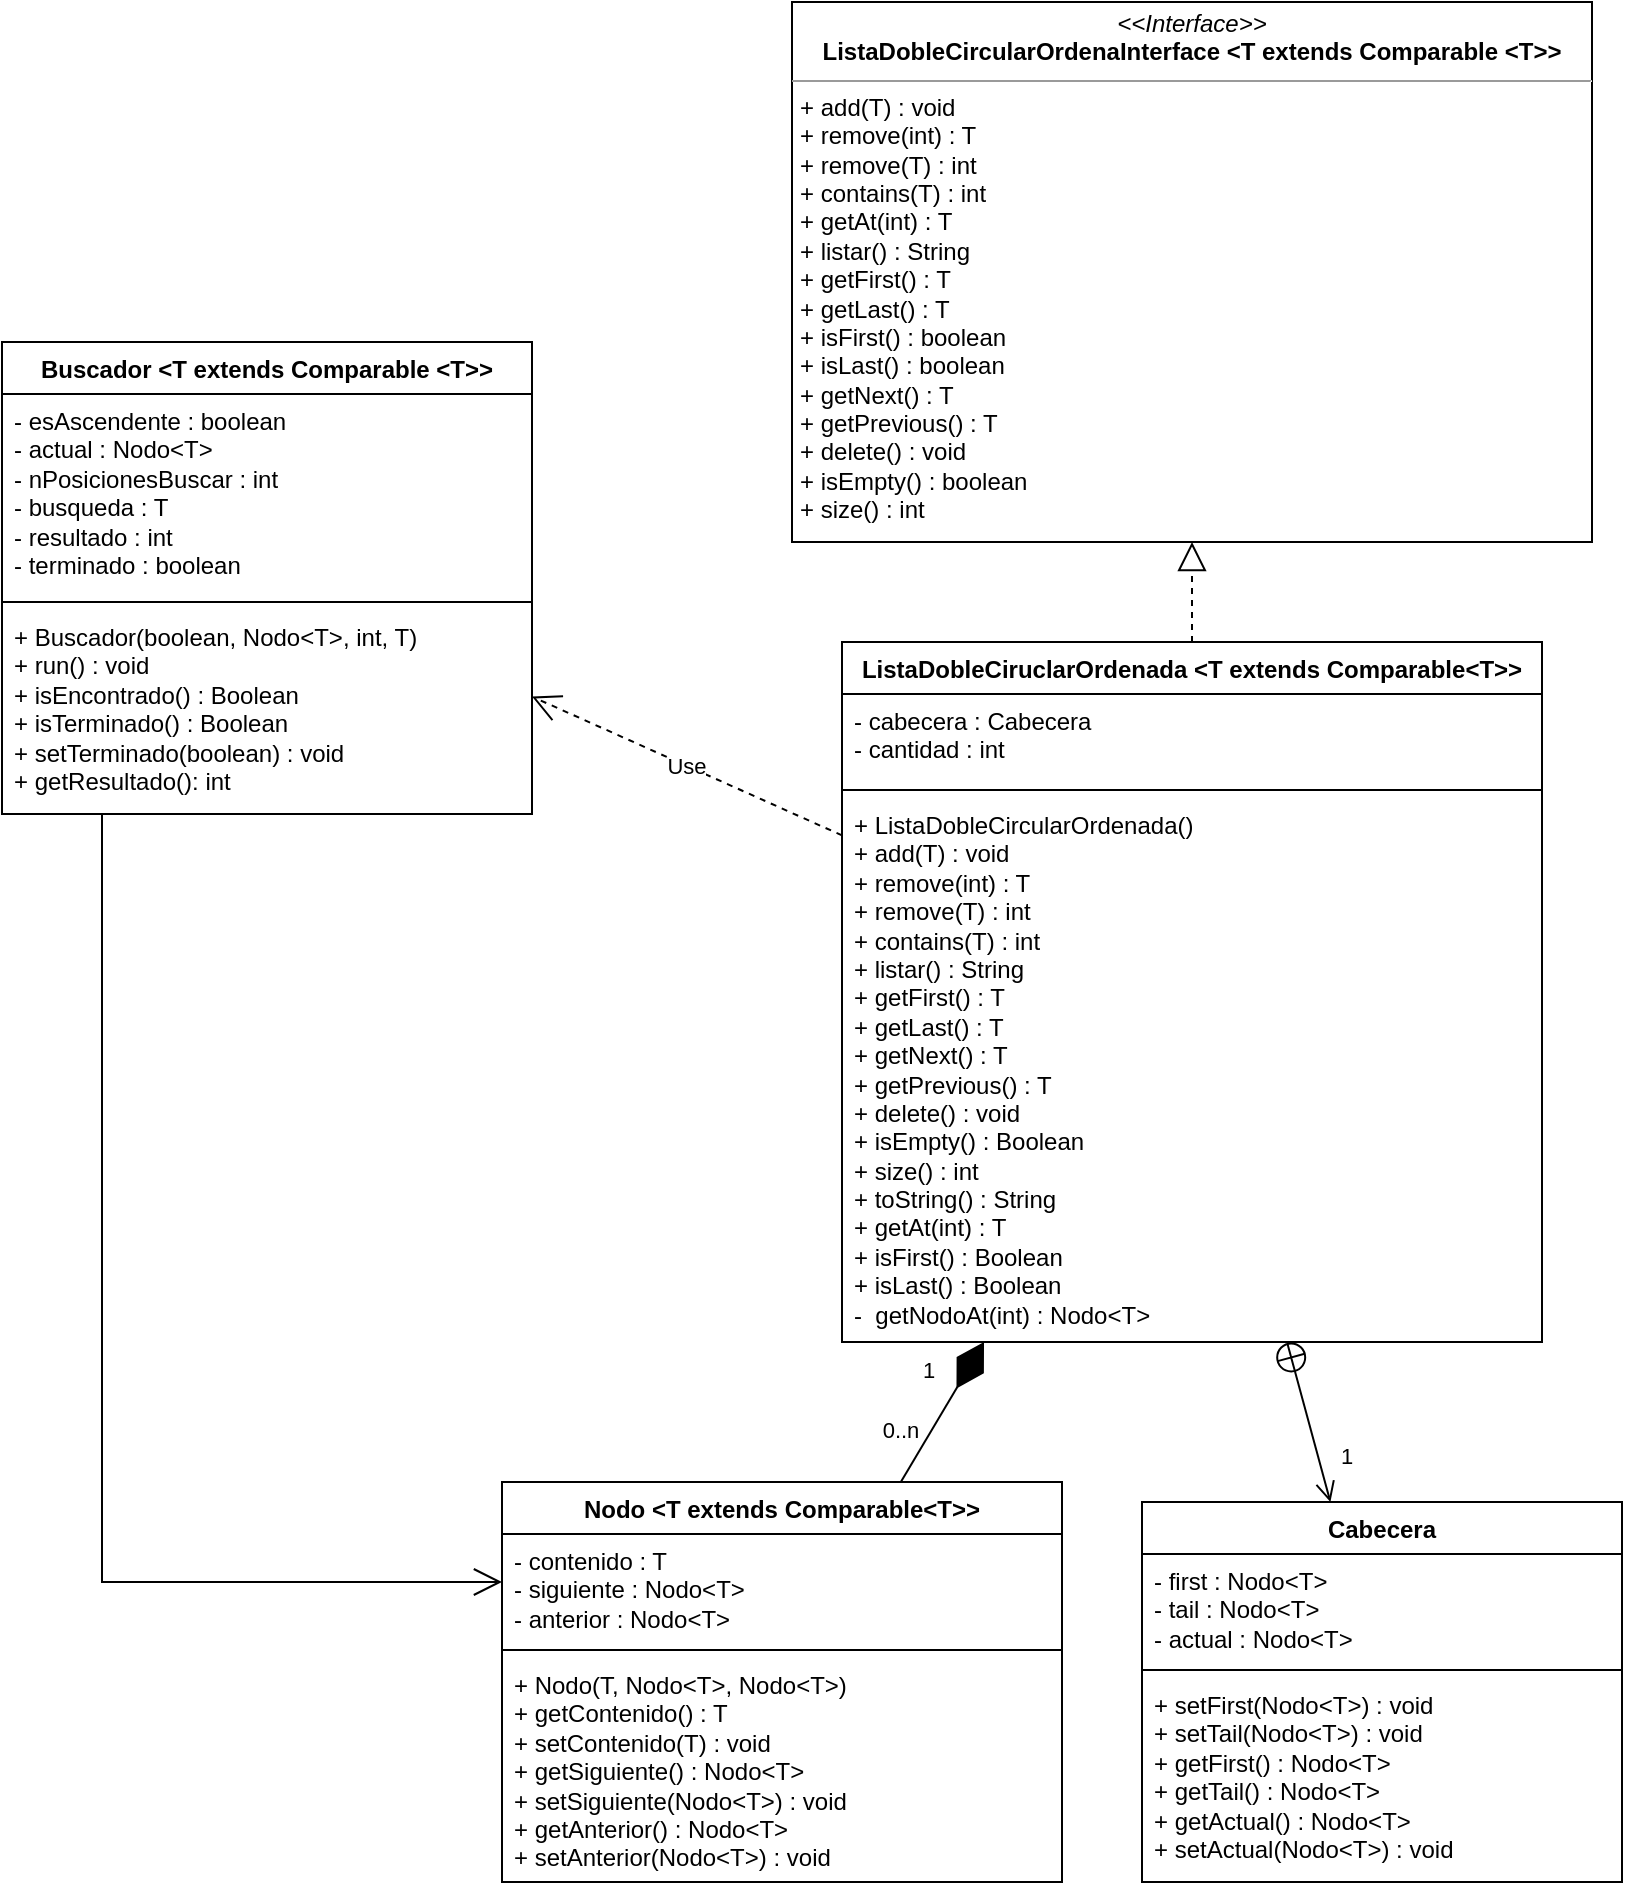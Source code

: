 <mxfile version="20.6.2" type="device"><diagram name="Página-1" id="bd0o8I8SwZmfc2_QPle2"><mxGraphModel dx="1603" dy="936" grid="0" gridSize="10" guides="1" tooltips="1" connect="1" arrows="1" fold="1" page="1" pageScale="1" pageWidth="1200" pageHeight="1600" math="0" shadow="0"><root><mxCell id="0"/><mxCell id="1" parent="0"/><mxCell id="o-Oa9oYfMhnD5X7O_knc-5" value="Buscador &amp;lt;T extends Comparable &amp;lt;T&amp;gt;&amp;gt;" style="swimlane;fontStyle=1;align=center;verticalAlign=top;childLayout=stackLayout;horizontal=1;startSize=26;horizontalStack=0;resizeParent=1;resizeParentMax=0;resizeLast=0;collapsible=1;marginBottom=0;whiteSpace=wrap;html=1;" parent="1" vertex="1"><mxGeometry x="252" y="458" width="265" height="236" as="geometry"/></mxCell><mxCell id="o-Oa9oYfMhnD5X7O_knc-6" value="&lt;div&gt;- esAscendente : boolean&lt;/div&gt;&lt;div&gt;- actual : Nodo&amp;lt;T&amp;gt;&lt;/div&gt;&lt;div&gt;- nPosicionesBuscar : int&lt;/div&gt;&lt;div&gt;- busqueda : T&lt;/div&gt;&lt;div&gt;- resultado : int&lt;/div&gt;&lt;div&gt;- terminado : boolean&lt;/div&gt;" style="text;strokeColor=none;fillColor=none;align=left;verticalAlign=top;spacingLeft=4;spacingRight=4;overflow=hidden;rotatable=0;points=[[0,0.5],[1,0.5]];portConstraint=eastwest;whiteSpace=wrap;html=1;" parent="o-Oa9oYfMhnD5X7O_knc-5" vertex="1"><mxGeometry y="26" width="265" height="100" as="geometry"/></mxCell><mxCell id="o-Oa9oYfMhnD5X7O_knc-7" value="" style="line;strokeWidth=1;fillColor=none;align=left;verticalAlign=middle;spacingTop=-1;spacingLeft=3;spacingRight=3;rotatable=0;labelPosition=right;points=[];portConstraint=eastwest;strokeColor=inherit;" parent="o-Oa9oYfMhnD5X7O_knc-5" vertex="1"><mxGeometry y="126" width="265" height="8" as="geometry"/></mxCell><mxCell id="o-Oa9oYfMhnD5X7O_knc-8" value="&lt;div&gt;+ Buscador(boolean, Nodo&amp;lt;T&amp;gt;, int, T)&lt;/div&gt;&lt;div&gt;+ run() : void&lt;/div&gt;&lt;div&gt;+ isEncontrado() : Boolean&lt;/div&gt;&lt;div&gt;+ isTerminado() : Boolean&lt;/div&gt;&lt;div&gt;+ setTerminado(boolean) : void&lt;/div&gt;&lt;div&gt;+ getResultado(): int&lt;/div&gt;" style="text;strokeColor=none;fillColor=none;align=left;verticalAlign=top;spacingLeft=4;spacingRight=4;overflow=hidden;rotatable=0;points=[[0,0.5],[1,0.5]];portConstraint=eastwest;whiteSpace=wrap;html=1;" parent="o-Oa9oYfMhnD5X7O_knc-5" vertex="1"><mxGeometry y="134" width="265" height="102" as="geometry"/></mxCell><mxCell id="o-Oa9oYfMhnD5X7O_knc-9" value="ListaDobleCiruclarOrdenada &amp;lt;T extends Comparable&amp;lt;T&amp;gt;&amp;gt;" style="swimlane;fontStyle=1;align=center;verticalAlign=top;childLayout=stackLayout;horizontal=1;startSize=26;horizontalStack=0;resizeParent=1;resizeParentMax=0;resizeLast=0;collapsible=1;marginBottom=0;whiteSpace=wrap;html=1;" parent="1" vertex="1"><mxGeometry x="672" y="608" width="350" height="350" as="geometry"/></mxCell><mxCell id="o-Oa9oYfMhnD5X7O_knc-10" value="&lt;div&gt;- cabecera : Cabecera&lt;/div&gt;&lt;div&gt;- cantidad : int&lt;/div&gt;" style="text;strokeColor=none;fillColor=none;align=left;verticalAlign=top;spacingLeft=4;spacingRight=4;overflow=hidden;rotatable=0;points=[[0,0.5],[1,0.5]];portConstraint=eastwest;whiteSpace=wrap;html=1;" parent="o-Oa9oYfMhnD5X7O_knc-9" vertex="1"><mxGeometry y="26" width="350" height="44" as="geometry"/></mxCell><mxCell id="o-Oa9oYfMhnD5X7O_knc-11" value="" style="line;strokeWidth=1;fillColor=none;align=left;verticalAlign=middle;spacingTop=-1;spacingLeft=3;spacingRight=3;rotatable=0;labelPosition=right;points=[];portConstraint=eastwest;strokeColor=inherit;" parent="o-Oa9oYfMhnD5X7O_knc-9" vertex="1"><mxGeometry y="70" width="350" height="8" as="geometry"/></mxCell><mxCell id="o-Oa9oYfMhnD5X7O_knc-12" value="&lt;div&gt;+ ListaDobleCircularOrdenada()&lt;/div&gt;&lt;div&gt;+ add(T) : void&amp;nbsp;&lt;/div&gt;&lt;div&gt;+ remove(int) : T&lt;/div&gt;&lt;div&gt;+ remove(T) : int&lt;/div&gt;&lt;div&gt;+ contains(T) : int&lt;/div&gt;&lt;div&gt;+ listar() : String&lt;/div&gt;&lt;div&gt;+ getFirst() : T&lt;/div&gt;&lt;div&gt;+ getLast() : T&lt;/div&gt;&lt;div&gt;+ getNext() : T&lt;/div&gt;&lt;div&gt;+ getPrevious() : T&lt;/div&gt;&lt;div&gt;+ delete() : void&amp;nbsp;&lt;/div&gt;&lt;div&gt;+ isEmpty() : Boolean&lt;/div&gt;&lt;div&gt;+ size() : int&lt;/div&gt;&lt;div&gt;+ toString() : String&lt;/div&gt;&lt;div&gt;+ getAt(int) : T&lt;/div&gt;&lt;div&gt;+ isFirst() : Boolean&lt;/div&gt;&lt;div&gt;+ isLast() : Boolean&lt;/div&gt;&lt;div&gt;-&amp;nbsp; getNodoAt(int) : Nodo&amp;lt;T&amp;gt;&lt;/div&gt;" style="text;strokeColor=none;fillColor=none;align=left;verticalAlign=top;spacingLeft=4;spacingRight=4;overflow=hidden;rotatable=0;points=[[0,0.5],[1,0.5]];portConstraint=eastwest;whiteSpace=wrap;html=1;" parent="o-Oa9oYfMhnD5X7O_knc-9" vertex="1"><mxGeometry y="78" width="350" height="272" as="geometry"/></mxCell><mxCell id="o-Oa9oYfMhnD5X7O_knc-13" value="&lt;p style=&quot;margin:0px;margin-top:4px;text-align:center;&quot;&gt;&lt;i&gt;&amp;lt;&amp;lt;Interface&amp;gt;&amp;gt;&lt;/i&gt;&lt;br&gt;&lt;b&gt;ListaDobleCircularOrdenaInterface &amp;lt;T extends Comparable &amp;lt;T&amp;gt;&amp;gt;&lt;/b&gt;&lt;/p&gt;&lt;hr size=&quot;1&quot;&gt;&lt;p style=&quot;margin:0px;margin-left:4px;&quot;&gt;+ add(T) : void&lt;/p&gt;&lt;p style=&quot;margin:0px;margin-left:4px;&quot;&gt;+ remove(int) : T&lt;/p&gt;&lt;p style=&quot;margin:0px;margin-left:4px;&quot;&gt;+ remove(T) : int&lt;/p&gt;&lt;p style=&quot;margin:0px;margin-left:4px;&quot;&gt;+ contains(T) : int&lt;/p&gt;&lt;p style=&quot;margin:0px;margin-left:4px;&quot;&gt;+ getAt(int) : T&lt;/p&gt;&lt;p style=&quot;margin:0px;margin-left:4px;&quot;&gt;+ listar() : String&lt;/p&gt;&lt;p style=&quot;margin:0px;margin-left:4px;&quot;&gt;+ getFirst() : T&lt;/p&gt;&lt;p style=&quot;margin:0px;margin-left:4px;&quot;&gt;+ getLast() : T&lt;/p&gt;&lt;p style=&quot;margin:0px;margin-left:4px;&quot;&gt;+ isFirst() : boolean&lt;/p&gt;&lt;p style=&quot;margin:0px;margin-left:4px;&quot;&gt;+ isLast() : boolean&lt;/p&gt;&lt;p style=&quot;margin:0px;margin-left:4px;&quot;&gt;+ getNext() : T&lt;/p&gt;&lt;p style=&quot;margin:0px;margin-left:4px;&quot;&gt;+ getPrevious() : T&lt;/p&gt;&lt;p style=&quot;margin:0px;margin-left:4px;&quot;&gt;+ delete() : void&lt;/p&gt;&lt;p style=&quot;margin:0px;margin-left:4px;&quot;&gt;+ isEmpty() : boolean&lt;/p&gt;&lt;p style=&quot;margin:0px;margin-left:4px;&quot;&gt;+ size() : int&lt;/p&gt;" style="verticalAlign=top;align=left;overflow=fill;fontSize=12;fontFamily=Helvetica;html=1;whiteSpace=wrap;" parent="1" vertex="1"><mxGeometry x="647" y="288" width="400" height="270" as="geometry"/></mxCell><mxCell id="o-Oa9oYfMhnD5X7O_knc-14" value="Nodo &amp;lt;T extends Comparable&amp;lt;T&amp;gt;&amp;gt;" style="swimlane;fontStyle=1;align=center;verticalAlign=top;childLayout=stackLayout;horizontal=1;startSize=26;horizontalStack=0;resizeParent=1;resizeParentMax=0;resizeLast=0;collapsible=1;marginBottom=0;whiteSpace=wrap;html=1;" parent="1" vertex="1"><mxGeometry x="502" y="1028" width="280" height="200" as="geometry"/></mxCell><mxCell id="o-Oa9oYfMhnD5X7O_knc-15" value="&lt;div&gt;- contenido : T&lt;/div&gt;&lt;div&gt;- siguiente : Nodo&amp;lt;T&amp;gt;&lt;/div&gt;&lt;div&gt;- anterior : Nodo&amp;lt;T&amp;gt;&lt;/div&gt;" style="text;strokeColor=none;fillColor=none;align=left;verticalAlign=top;spacingLeft=4;spacingRight=4;overflow=hidden;rotatable=0;points=[[0,0.5],[1,0.5]];portConstraint=eastwest;whiteSpace=wrap;html=1;" parent="o-Oa9oYfMhnD5X7O_knc-14" vertex="1"><mxGeometry y="26" width="280" height="54" as="geometry"/></mxCell><mxCell id="o-Oa9oYfMhnD5X7O_knc-16" value="" style="line;strokeWidth=1;fillColor=none;align=left;verticalAlign=middle;spacingTop=-1;spacingLeft=3;spacingRight=3;rotatable=0;labelPosition=right;points=[];portConstraint=eastwest;strokeColor=inherit;" parent="o-Oa9oYfMhnD5X7O_knc-14" vertex="1"><mxGeometry y="80" width="280" height="8" as="geometry"/></mxCell><mxCell id="o-Oa9oYfMhnD5X7O_knc-17" value="&lt;div&gt;+ Nodo(T, Nodo&amp;lt;T&amp;gt;, Nodo&amp;lt;T&amp;gt;)&lt;/div&gt;&lt;div&gt;+ getContenido() : T&lt;/div&gt;&lt;div&gt;+ setContenido(T) : void&lt;/div&gt;&lt;div&gt;+ getSiguiente() : Nodo&amp;lt;T&amp;gt;&lt;/div&gt;&lt;div&gt;+ setSiguiente(Nodo&amp;lt;T&amp;gt;) : void&lt;/div&gt;&lt;div&gt;+ getAnterior() : Nodo&amp;lt;T&amp;gt;&lt;/div&gt;&lt;div&gt;+ setAnterior(Nodo&amp;lt;T&amp;gt;) : void&lt;/div&gt;" style="text;strokeColor=none;fillColor=none;align=left;verticalAlign=top;spacingLeft=4;spacingRight=4;overflow=hidden;rotatable=0;points=[[0,0.5],[1,0.5]];portConstraint=eastwest;whiteSpace=wrap;html=1;" parent="o-Oa9oYfMhnD5X7O_knc-14" vertex="1"><mxGeometry y="88" width="280" height="112" as="geometry"/></mxCell><mxCell id="Phz5OQ6KI-VBlxo2y7YC-1" value="Cabecera" style="swimlane;fontStyle=1;align=center;verticalAlign=top;childLayout=stackLayout;horizontal=1;startSize=26;horizontalStack=0;resizeParent=1;resizeParentMax=0;resizeLast=0;collapsible=1;marginBottom=0;whiteSpace=wrap;html=1;" parent="1" vertex="1"><mxGeometry x="822" y="1038" width="240" height="190" as="geometry"/></mxCell><mxCell id="Phz5OQ6KI-VBlxo2y7YC-2" value="&lt;div&gt;- first : Nodo&amp;lt;T&amp;gt;&lt;/div&gt;&lt;div&gt;- tail : Nodo&amp;lt;T&amp;gt;&lt;/div&gt;&lt;div&gt;- actual : Nodo&amp;lt;T&amp;gt;&lt;/div&gt;" style="text;strokeColor=none;fillColor=none;align=left;verticalAlign=top;spacingLeft=4;spacingRight=4;overflow=hidden;rotatable=0;points=[[0,0.5],[1,0.5]];portConstraint=eastwest;whiteSpace=wrap;html=1;" parent="Phz5OQ6KI-VBlxo2y7YC-1" vertex="1"><mxGeometry y="26" width="240" height="54" as="geometry"/></mxCell><mxCell id="Phz5OQ6KI-VBlxo2y7YC-3" value="" style="line;strokeWidth=1;fillColor=none;align=left;verticalAlign=middle;spacingTop=-1;spacingLeft=3;spacingRight=3;rotatable=0;labelPosition=right;points=[];portConstraint=eastwest;strokeColor=inherit;" parent="Phz5OQ6KI-VBlxo2y7YC-1" vertex="1"><mxGeometry y="80" width="240" height="8" as="geometry"/></mxCell><mxCell id="Phz5OQ6KI-VBlxo2y7YC-4" value="&lt;div&gt;+ setFirst(Nodo&amp;lt;T&amp;gt;) : void&lt;/div&gt;&lt;div&gt;+ setTail(Nodo&amp;lt;T&amp;gt;) : void&lt;/div&gt;&lt;div&gt;+ getFirst() : Nodo&amp;lt;T&amp;gt;&lt;/div&gt;&lt;div&gt;+ getTail() : Nodo&amp;lt;T&amp;gt;&lt;/div&gt;&lt;div&gt;&lt;span style=&quot;background-color: initial;&quot;&gt;+ getActual() : Nodo&amp;lt;T&amp;gt;&lt;/span&gt;&lt;/div&gt;&lt;div&gt;+ setActual(Nodo&amp;lt;T&amp;gt;) : void&lt;/div&gt;" style="text;strokeColor=none;fillColor=none;align=left;verticalAlign=top;spacingLeft=4;spacingRight=4;overflow=hidden;rotatable=0;points=[[0,0.5],[1,0.5]];portConstraint=eastwest;whiteSpace=wrap;html=1;" parent="Phz5OQ6KI-VBlxo2y7YC-1" vertex="1"><mxGeometry y="88" width="240" height="102" as="geometry"/></mxCell><mxCell id="Phz5OQ6KI-VBlxo2y7YC-5" value="" style="endArrow=open;startArrow=circlePlus;endFill=0;startFill=0;endSize=8;html=1;rounded=0;" parent="1" source="o-Oa9oYfMhnD5X7O_knc-9" target="Phz5OQ6KI-VBlxo2y7YC-1" edge="1"><mxGeometry width="160" relative="1" as="geometry"><mxPoint x="672" y="658" as="sourcePoint"/><mxPoint x="832" y="658" as="targetPoint"/></mxGeometry></mxCell><mxCell id="Phz5OQ6KI-VBlxo2y7YC-16" value="1" style="edgeLabel;html=1;align=center;verticalAlign=middle;resizable=0;points=[];" parent="Phz5OQ6KI-VBlxo2y7YC-5" vertex="1" connectable="0"><mxGeometry x="0.505" y="-1" relative="1" as="geometry"><mxPoint x="14" y="-4" as="offset"/></mxGeometry></mxCell><mxCell id="Phz5OQ6KI-VBlxo2y7YC-6" value="" style="endArrow=block;dashed=1;endFill=0;endSize=12;html=1;rounded=0;" parent="1" source="o-Oa9oYfMhnD5X7O_knc-9" target="o-Oa9oYfMhnD5X7O_knc-13" edge="1"><mxGeometry width="160" relative="1" as="geometry"><mxPoint x="872" y="648" as="sourcePoint"/><mxPoint x="1032" y="648" as="targetPoint"/></mxGeometry></mxCell><mxCell id="Phz5OQ6KI-VBlxo2y7YC-7" value="" style="endArrow=diamondThin;endFill=1;endSize=24;html=1;rounded=0;" parent="1" source="o-Oa9oYfMhnD5X7O_knc-14" target="o-Oa9oYfMhnD5X7O_knc-9" edge="1"><mxGeometry width="160" relative="1" as="geometry"><mxPoint x="332" y="748" as="sourcePoint"/><mxPoint x="492" y="748" as="targetPoint"/></mxGeometry></mxCell><mxCell id="Phz5OQ6KI-VBlxo2y7YC-8" value="1&lt;br&gt;" style="edgeLabel;html=1;align=center;verticalAlign=middle;resizable=0;points=[];" parent="Phz5OQ6KI-VBlxo2y7YC-7" vertex="1" connectable="0"><mxGeometry x="0.603" y="-1" relative="1" as="geometry"><mxPoint x="-21" as="offset"/></mxGeometry></mxCell><mxCell id="Phz5OQ6KI-VBlxo2y7YC-9" value="0..n" style="edgeLabel;html=1;align=center;verticalAlign=middle;resizable=0;points=[];" parent="Phz5OQ6KI-VBlxo2y7YC-7" vertex="1" connectable="0"><mxGeometry x="-0.7" y="1" relative="1" as="geometry"><mxPoint x="-6" y="-15" as="offset"/></mxGeometry></mxCell><mxCell id="Phz5OQ6KI-VBlxo2y7YC-10" value="Use" style="endArrow=open;endSize=12;dashed=1;html=1;rounded=0;" parent="1" source="o-Oa9oYfMhnD5X7O_knc-9" target="o-Oa9oYfMhnD5X7O_knc-5" edge="1"><mxGeometry width="160" relative="1" as="geometry"><mxPoint x="502" y="788" as="sourcePoint"/><mxPoint x="662" y="788" as="targetPoint"/></mxGeometry></mxCell><mxCell id="Phz5OQ6KI-VBlxo2y7YC-14" value="" style="endArrow=open;endFill=1;endSize=12;html=1;rounded=0;edgeStyle=orthogonalEdgeStyle;" parent="1" source="o-Oa9oYfMhnD5X7O_knc-5" target="o-Oa9oYfMhnD5X7O_knc-14" edge="1"><mxGeometry width="160" relative="1" as="geometry"><mxPoint x="502" y="788" as="sourcePoint"/><mxPoint x="662" y="788" as="targetPoint"/><Array as="points"><mxPoint x="302" y="1078"/></Array></mxGeometry></mxCell></root></mxGraphModel></diagram></mxfile>